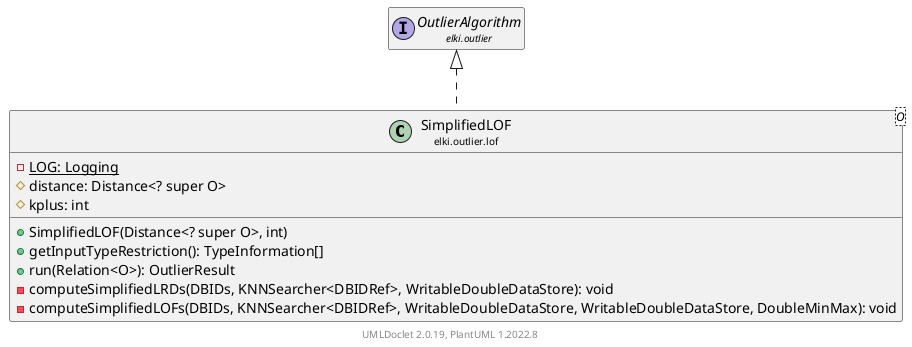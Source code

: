 @startuml
    remove .*\.(Instance|Par|Parameterizer|Factory)$
    set namespaceSeparator none
    hide empty fields
    hide empty methods

    class "<size:14>SimplifiedLOF\n<size:10>elki.outlier.lof" as elki.outlier.lof.SimplifiedLOF<O> [[SimplifiedLOF.html]] {
        {static} -LOG: Logging
        #distance: Distance<? super O>
        #kplus: int
        +SimplifiedLOF(Distance<? super O>, int)
        +getInputTypeRestriction(): TypeInformation[]
        +run(Relation<O>): OutlierResult
        -computeSimplifiedLRDs(DBIDs, KNNSearcher<DBIDRef>, WritableDoubleDataStore): void
        -computeSimplifiedLOFs(DBIDs, KNNSearcher<DBIDRef>, WritableDoubleDataStore, WritableDoubleDataStore, DoubleMinMax): void
    }

    interface "<size:14>OutlierAlgorithm\n<size:10>elki.outlier" as elki.outlier.OutlierAlgorithm [[../OutlierAlgorithm.html]]
    class "<size:14>SimplifiedLOF.Par\n<size:10>elki.outlier.lof" as elki.outlier.lof.SimplifiedLOF.Par<O>

    elki.outlier.OutlierAlgorithm <|.. elki.outlier.lof.SimplifiedLOF
    elki.outlier.lof.SimplifiedLOF +-- elki.outlier.lof.SimplifiedLOF.Par

    center footer UMLDoclet 2.0.19, PlantUML 1.2022.8
@enduml
